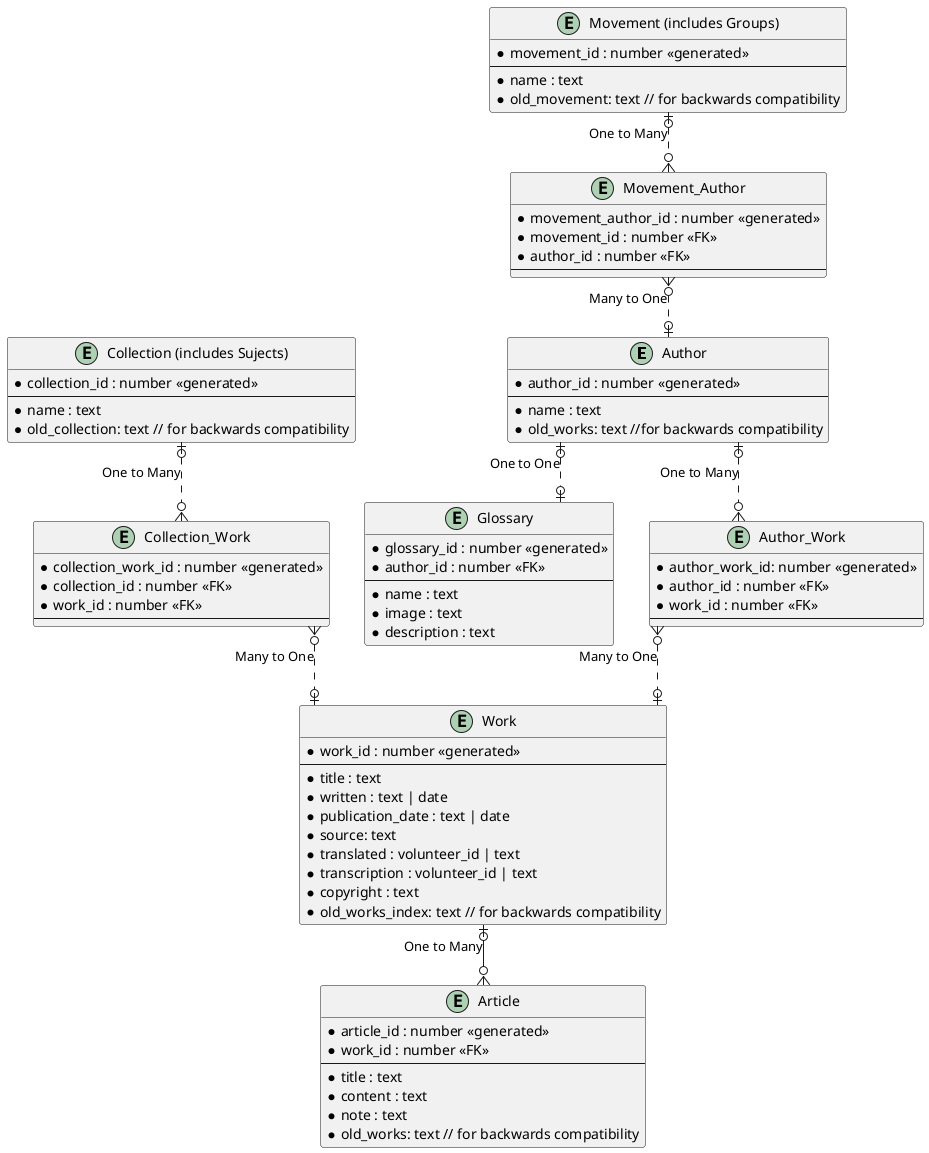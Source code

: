 'Author (Many to Many*)
'	Work (One to Many)
'		Article
'
'Movement (Many to Many) -> This is a collection of Authors
'Colletion (Many to Many) -> This is a collection of Works 
@startuml Database

' hide the spot
' hide circle

' avoid problems with angled crows feet
skinparam linetype ortho

entity "Author" as Author {
  *author_id : number <<generated>>
  --
  *name : text
  '*shortname : text | text[]
  *old_works: text //for backwards compatibility
}

'Their is technically a difference between Author name and Glossary name
entity "Glossary" as Glossary {
  *glossary_id : number <<generated>>
  *author_id : number <<FK>>
  --
  *name : text
  '*shortname : text | text[]
  *image : text
  *description : text
}

entity "Work" as Work {
  *work_id : number <<generated>>
  --
  *title : text
  *written : text | date
  *publication_date : text | date
  *source: text
  *translated : volunteer_id | text
  *transcription : volunteer_id | text
  *copyright : text
  *old_works_index: text // for backwards compatibility
}

entity "Author_Work" as Author_Work{
  *author_work_id: number <<generated>>
  *author_id : number <<FK>>
  *work_id : number <<FK>>
  --
}

entity "Article" as Article {
  *article_id : number <<generated>>
  *work_id : number <<FK>>
  --
  *title : text
  *content : text
  *note : text
  *old_works: text // for backwards compatibility
}

entity "Movement (includes Groups)" as Movement {
  *movement_id : number <<generated>>
  --
  *name : text
  *old_movement: text // for backwards compatibility
}

entity "Collection (includes Sujects)" as Collection {
  *collection_id : number <<generated>>
  --
  *name : text
  *old_collection: text // for backwards compatibility
}

entity "Movement_Author" as Movement_Author {
  *movement_author_id : number <<generated>>
  *movement_id : number <<FK>>
  *author_id : number <<FK>>
  --
}

entity "Collection_Work" as Collection_Work {
  *collection_work_id : number <<generated>>
  *collection_id : number <<FK>>
  *work_id : number <<FK>>
  --
}

'Author ||..o{ Work : "Many to Many*"
Work |o--o{ Article : "One to Many"

Author |o..o{ Author_Work : "One to Many"
Author_Work }o..o| Work: "Many to One"

Author |o..o| Glossary : "One to One"

'Movement ||--o{ Author : "Many to Many"
'Collection ||--o{ Work : "Many to Many"

Movement |o..o{ Movement_Author : "One to Many"
Collection |o..o{ Collection_Work : "One to Many"
Movement_Author }o..o| Author : "Many to One"
Collection_Work }o..o| Work : "Many to One"

@enduml